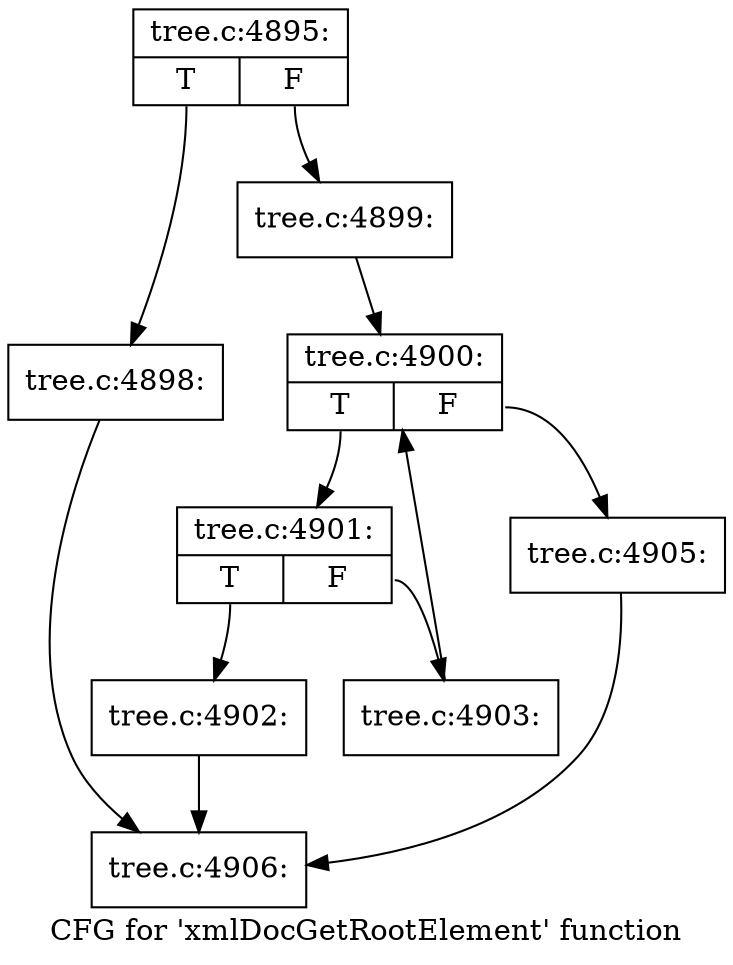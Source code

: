 digraph "CFG for 'xmlDocGetRootElement' function" {
	label="CFG for 'xmlDocGetRootElement' function";

	Node0x44e90e0 [shape=record,label="{tree.c:4895:|{<s0>T|<s1>F}}"];
	Node0x44e90e0:s0 -> Node0x44e8bb0;
	Node0x44e90e0:s1 -> Node0x44e8c00;
	Node0x44e8bb0 [shape=record,label="{tree.c:4898:}"];
	Node0x44e8bb0 -> Node0x44e9000;
	Node0x44e8c00 [shape=record,label="{tree.c:4899:}"];
	Node0x44e8c00 -> Node0x4510ba0;
	Node0x4510ba0 [shape=record,label="{tree.c:4900:|{<s0>T|<s1>F}}"];
	Node0x4510ba0:s0 -> Node0x4510f90;
	Node0x4510ba0:s1 -> Node0x4510dc0;
	Node0x4510f90 [shape=record,label="{tree.c:4901:|{<s0>T|<s1>F}}"];
	Node0x4510f90:s0 -> Node0x4511150;
	Node0x4510f90:s1 -> Node0x45111a0;
	Node0x4511150 [shape=record,label="{tree.c:4902:}"];
	Node0x4511150 -> Node0x44e9000;
	Node0x45111a0 [shape=record,label="{tree.c:4903:}"];
	Node0x45111a0 -> Node0x4510ba0;
	Node0x4510dc0 [shape=record,label="{tree.c:4905:}"];
	Node0x4510dc0 -> Node0x44e9000;
	Node0x44e9000 [shape=record,label="{tree.c:4906:}"];
}
